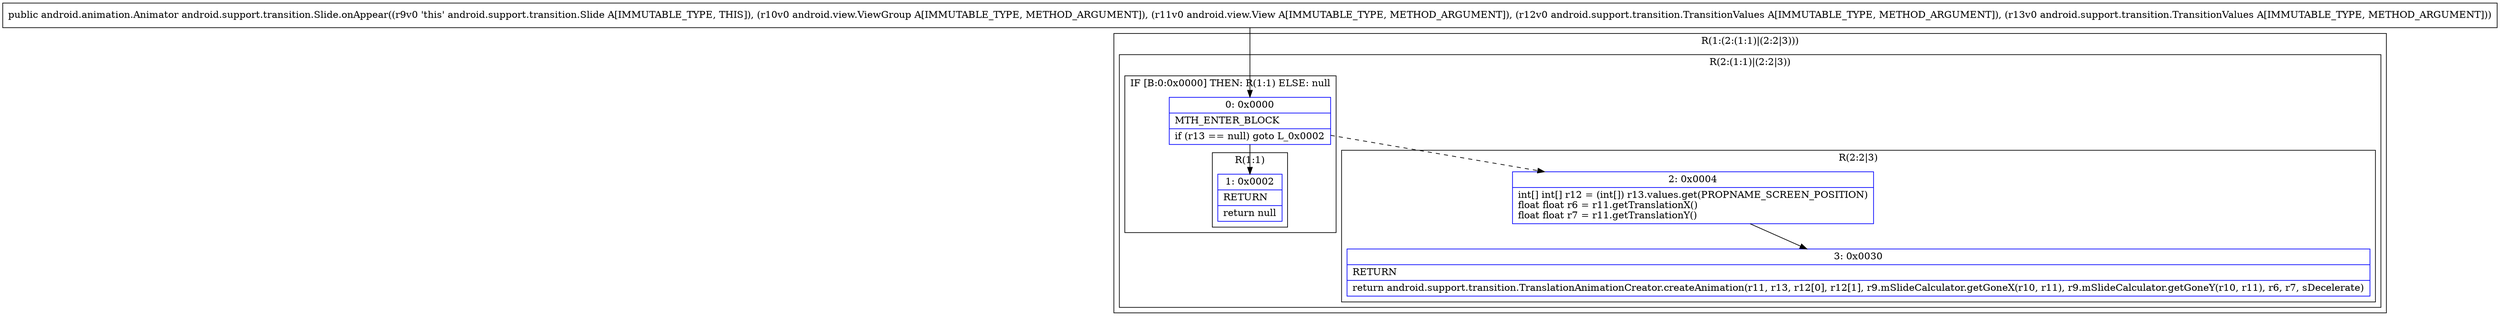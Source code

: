digraph "CFG forandroid.support.transition.Slide.onAppear(Landroid\/view\/ViewGroup;Landroid\/view\/View;Landroid\/support\/transition\/TransitionValues;Landroid\/support\/transition\/TransitionValues;)Landroid\/animation\/Animator;" {
subgraph cluster_Region_1673802001 {
label = "R(1:(2:(1:1)|(2:2|3)))";
node [shape=record,color=blue];
subgraph cluster_Region_973573646 {
label = "R(2:(1:1)|(2:2|3))";
node [shape=record,color=blue];
subgraph cluster_IfRegion_398549824 {
label = "IF [B:0:0x0000] THEN: R(1:1) ELSE: null";
node [shape=record,color=blue];
Node_0 [shape=record,label="{0\:\ 0x0000|MTH_ENTER_BLOCK\l|if (r13 == null) goto L_0x0002\l}"];
subgraph cluster_Region_1691685487 {
label = "R(1:1)";
node [shape=record,color=blue];
Node_1 [shape=record,label="{1\:\ 0x0002|RETURN\l|return null\l}"];
}
}
subgraph cluster_Region_537642974 {
label = "R(2:2|3)";
node [shape=record,color=blue];
Node_2 [shape=record,label="{2\:\ 0x0004|int[] int[] r12 = (int[]) r13.values.get(PROPNAME_SCREEN_POSITION)\lfloat float r6 = r11.getTranslationX()\lfloat float r7 = r11.getTranslationY()\l}"];
Node_3 [shape=record,label="{3\:\ 0x0030|RETURN\l|return android.support.transition.TranslationAnimationCreator.createAnimation(r11, r13, r12[0], r12[1], r9.mSlideCalculator.getGoneX(r10, r11), r9.mSlideCalculator.getGoneY(r10, r11), r6, r7, sDecelerate)\l}"];
}
}
}
MethodNode[shape=record,label="{public android.animation.Animator android.support.transition.Slide.onAppear((r9v0 'this' android.support.transition.Slide A[IMMUTABLE_TYPE, THIS]), (r10v0 android.view.ViewGroup A[IMMUTABLE_TYPE, METHOD_ARGUMENT]), (r11v0 android.view.View A[IMMUTABLE_TYPE, METHOD_ARGUMENT]), (r12v0 android.support.transition.TransitionValues A[IMMUTABLE_TYPE, METHOD_ARGUMENT]), (r13v0 android.support.transition.TransitionValues A[IMMUTABLE_TYPE, METHOD_ARGUMENT])) }"];
MethodNode -> Node_0;
Node_0 -> Node_1;
Node_0 -> Node_2[style=dashed];
Node_2 -> Node_3;
}

